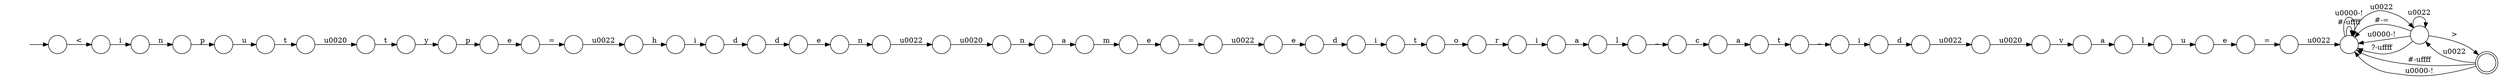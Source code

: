 digraph Automaton {
  rankdir = LR;
  0 [shape=circle,label=""];
  0 -> 45 [label="\u0022"]
  1 [shape=circle,label=""];
  1 -> 43 [label="t"]
  2 [shape=circle,label=""];
  2 -> 42 [label="\u0022"]
  3 [shape=circle,label=""];
  3 -> 21 [label="a"]
  4 [shape=circle,label=""];
  4 -> 14 [label="="]
  5 [shape=circle,label=""];
  5 -> 37 [label="d"]
  6 [shape=circle,label=""];
  6 -> 23 [label="u"]
  7 [shape=circle,label=""];
  7 -> 33 [label="n"]
  8 [shape=circle,label=""];
  8 -> 47 [label="n"]
  9 [shape=circle,label=""];
  9 -> 54 [label="e"]
  10 [shape=circle,label=""];
  10 -> 39 [label="r"]
  11 [shape=circle,label=""];
  11 -> 48 [label="e"]
  12 [shape=circle,label=""];
  12 -> 10 [label="o"]
  13 [shape=circle,label=""];
  13 -> 50 [label="m"]
  14 [shape=circle,label=""];
  14 -> 9 [label="\u0022"]
  15 [shape=circle,label=""];
  15 -> 19 [label="l"]
  16 [shape=circle,label=""];
  16 -> 35 [label="y"]
  17 [shape=circle,label=""];
  17 -> 2 [label="n"]
  18 [shape=circle,label=""];
  18 -> 22 [label="i"]
  19 [shape=circle,label=""];
  19 -> 11 [label="u"]
  20 [shape=circle,label=""];
  20 -> 12 [label="t"]
  21 [shape=circle,label=""];
  21 -> 28 [label="l"]
  22 [shape=circle,label=""];
  22 -> 5 [label="d"]
  23 [shape=circle,label=""];
  23 -> 27 [label="t"]
  24 [shape=circle,label=""];
  24 -> 26 [label="d"]
  25 [shape=circle,label=""];
  25 -> 7 [label="i"]
  26 [shape=circle,label=""];
  26 -> 49 [label="\u0022"]
  27 [shape=circle,label=""];
  27 -> 44 [label="\u0020"]
  28 [shape=circle,label=""];
  28 -> 46 [label="_"]
  29 [shape=circle,label=""];
  29 -> 53 [label="\u0022"]
  30 [shape=circle,label=""];
  30 -> 15 [label="a"]
  31 [shape=circle,label=""];
  31 -> 30 [label="v"]
  32 [shape=circle,label=""];
  32 -> 32 [label="\u0022"]
  32 -> 53 [label="#-="]
  32 -> 53 [label="\u0000-!"]
  32 -> 40 [label=">"]
  32 -> 53 [label="?-\uffff"]
  33 [shape=circle,label=""];
  33 -> 6 [label="p"]
  34 [shape=circle,label=""];
  34 -> 41 [label="e"]
  35 [shape=circle,label=""];
  35 -> 34 [label="p"]
  36 [shape=circle,label=""];
  36 -> 1 [label="a"]
  37 [shape=circle,label=""];
  37 -> 17 [label="e"]
  38 [shape=circle,label=""];
  38 -> 24 [label="i"]
  39 [shape=circle,label=""];
  39 -> 3 [label="i"]
  40 [shape=doublecircle,label=""];
  40 -> 32 [label="\u0022"]
  40 -> 53 [label="#-\uffff"]
  40 -> 53 [label="\u0000-!"]
  41 [shape=circle,label=""];
  41 -> 0 [label="="]
  42 [shape=circle,label=""];
  42 -> 8 [label="\u0020"]
  43 [shape=circle,label=""];
  43 -> 38 [label="_"]
  44 [shape=circle,label=""];
  44 -> 16 [label="t"]
  45 [shape=circle,label=""];
  45 -> 18 [label="h"]
  46 [shape=circle,label=""];
  46 -> 36 [label="c"]
  47 [shape=circle,label=""];
  47 -> 13 [label="a"]
  48 [shape=circle,label=""];
  48 -> 29 [label="="]
  49 [shape=circle,label=""];
  49 -> 31 [label="\u0020"]
  50 [shape=circle,label=""];
  50 -> 4 [label="e"]
  51 [shape=circle,label=""];
  initial [shape=plaintext,label=""];
  initial -> 51
  51 -> 25 [label="<"]
  52 [shape=circle,label=""];
  52 -> 20 [label="i"]
  53 [shape=circle,label=""];
  53 -> 32 [label="\u0022"]
  53 -> 53 [label="#-\uffff"]
  53 -> 53 [label="\u0000-!"]
  54 [shape=circle,label=""];
  54 -> 52 [label="d"]
}

